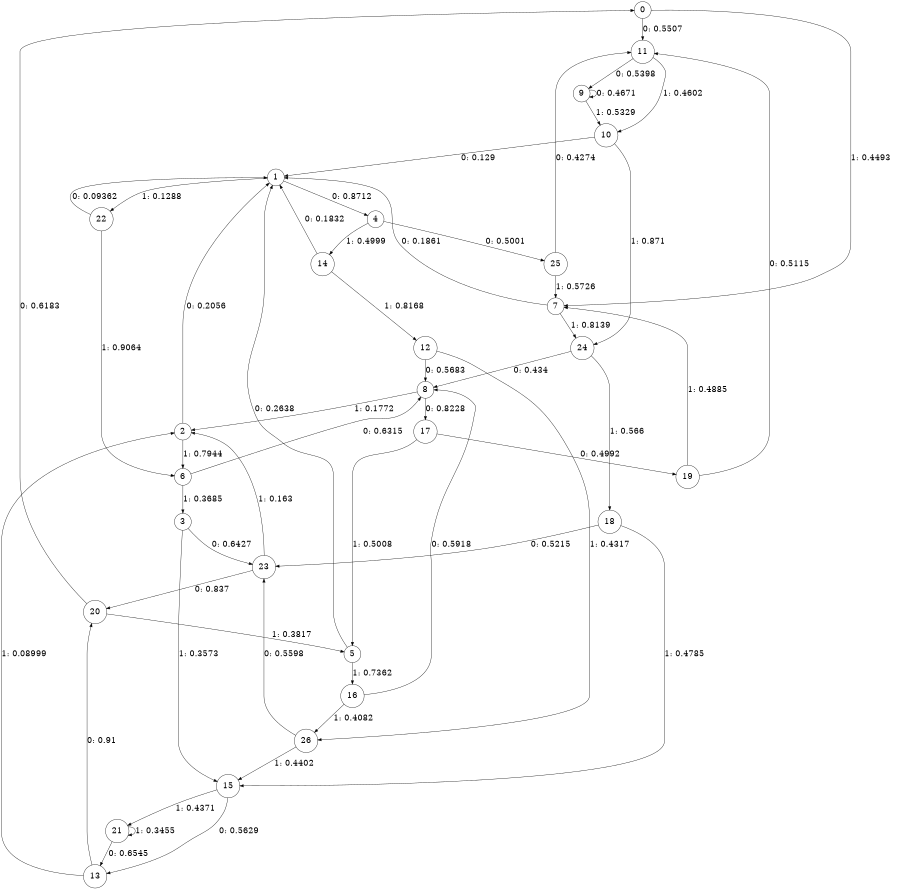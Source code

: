 digraph "ch10faceL6" {
size = "6,8.5";
ratio = "fill";
node [shape = circle];
node [fontsize = 24];
edge [fontsize = 24];
0 -> 11 [label = "0: 0.5507   "];
0 -> 7 [label = "1: 0.4493   "];
1 -> 4 [label = "0: 0.8712   "];
1 -> 22 [label = "1: 0.1288   "];
2 -> 1 [label = "0: 0.2056   "];
2 -> 6 [label = "1: 0.7944   "];
3 -> 23 [label = "0: 0.6427   "];
3 -> 15 [label = "1: 0.3573   "];
4 -> 25 [label = "0: 0.5001   "];
4 -> 14 [label = "1: 0.4999   "];
5 -> 1 [label = "0: 0.2638   "];
5 -> 16 [label = "1: 0.7362   "];
6 -> 8 [label = "0: 0.6315   "];
6 -> 3 [label = "1: 0.3685   "];
7 -> 1 [label = "0: 0.1861   "];
7 -> 24 [label = "1: 0.8139   "];
8 -> 17 [label = "0: 0.8228   "];
8 -> 2 [label = "1: 0.1772   "];
9 -> 9 [label = "0: 0.4671   "];
9 -> 10 [label = "1: 0.5329   "];
10 -> 1 [label = "0: 0.129    "];
10 -> 24 [label = "1: 0.871    "];
11 -> 9 [label = "0: 0.5398   "];
11 -> 10 [label = "1: 0.4602   "];
12 -> 8 [label = "0: 0.5683   "];
12 -> 26 [label = "1: 0.4317   "];
13 -> 20 [label = "0: 0.91     "];
13 -> 2 [label = "1: 0.08999  "];
14 -> 1 [label = "0: 0.1832   "];
14 -> 12 [label = "1: 0.8168   "];
15 -> 13 [label = "0: 0.5629   "];
15 -> 21 [label = "1: 0.4371   "];
16 -> 8 [label = "0: 0.5918   "];
16 -> 26 [label = "1: 0.4082   "];
17 -> 19 [label = "0: 0.4992   "];
17 -> 5 [label = "1: 0.5008   "];
18 -> 23 [label = "0: 0.5215   "];
18 -> 15 [label = "1: 0.4785   "];
19 -> 11 [label = "0: 0.5115   "];
19 -> 7 [label = "1: 0.4885   "];
20 -> 0 [label = "0: 0.6183   "];
20 -> 5 [label = "1: 0.3817   "];
21 -> 13 [label = "0: 0.6545   "];
21 -> 21 [label = "1: 0.3455   "];
22 -> 1 [label = "0: 0.09362  "];
22 -> 6 [label = "1: 0.9064   "];
23 -> 20 [label = "0: 0.837    "];
23 -> 2 [label = "1: 0.163    "];
24 -> 8 [label = "0: 0.434    "];
24 -> 18 [label = "1: 0.566    "];
25 -> 11 [label = "0: 0.4274   "];
25 -> 7 [label = "1: 0.5726   "];
26 -> 23 [label = "0: 0.5598   "];
26 -> 15 [label = "1: 0.4402   "];
}